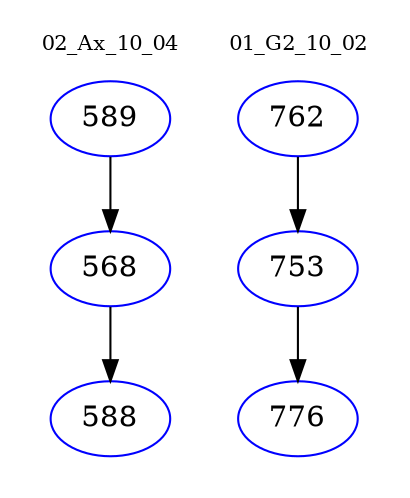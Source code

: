 digraph{
subgraph cluster_0 {
color = white
label = "02_Ax_10_04";
fontsize=10;
T0_589 [label="589", color="blue"]
T0_589 -> T0_568 [color="black"]
T0_568 [label="568", color="blue"]
T0_568 -> T0_588 [color="black"]
T0_588 [label="588", color="blue"]
}
subgraph cluster_1 {
color = white
label = "01_G2_10_02";
fontsize=10;
T1_762 [label="762", color="blue"]
T1_762 -> T1_753 [color="black"]
T1_753 [label="753", color="blue"]
T1_753 -> T1_776 [color="black"]
T1_776 [label="776", color="blue"]
}
}
